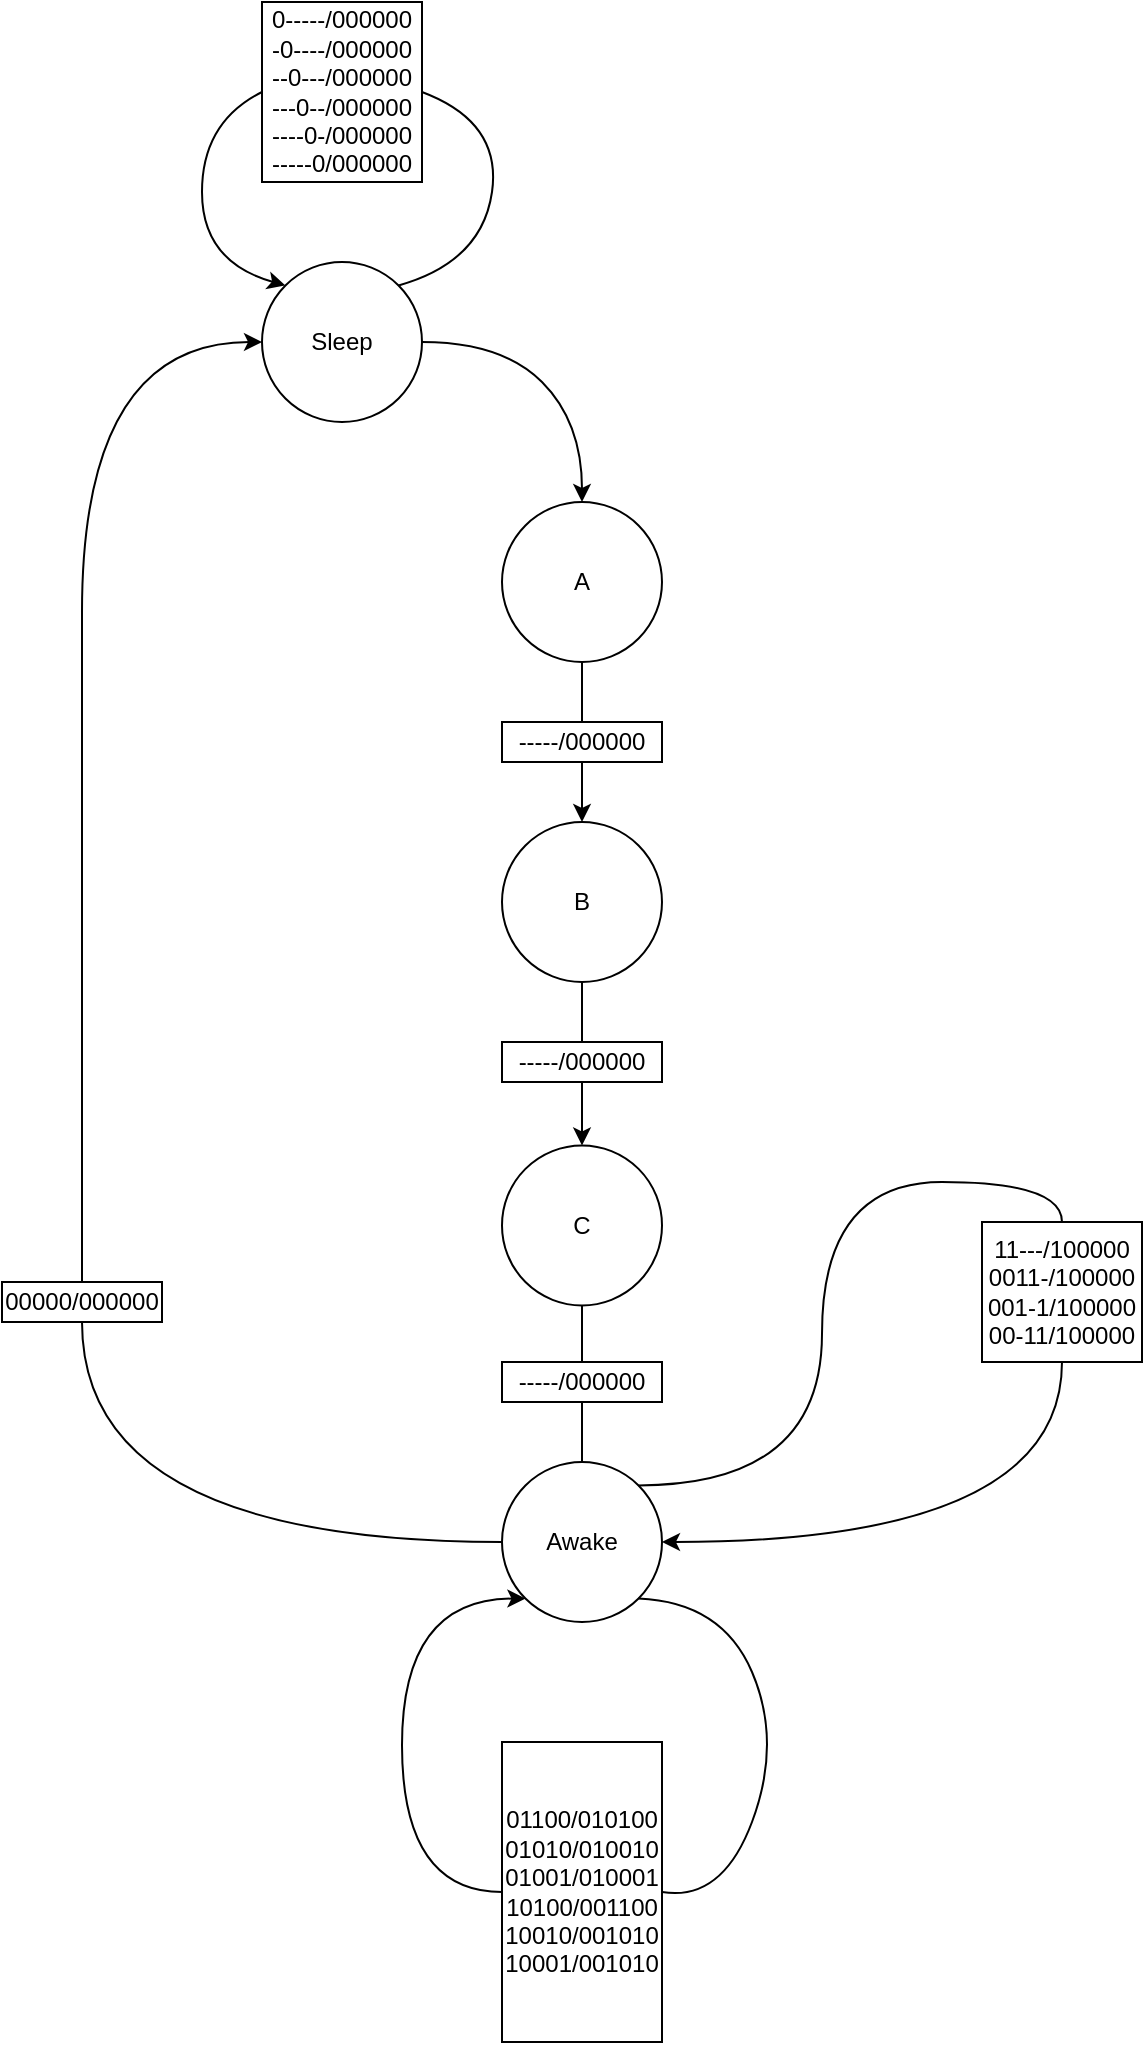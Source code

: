 <mxfile version="20.8.4" type="github">
  <diagram id="Pk3d-KVDzteVlHs0GUSo" name="Pagina-1">
    <mxGraphModel dx="984" dy="1074" grid="1" gridSize="10" guides="1" tooltips="1" connect="1" arrows="1" fold="1" page="1" pageScale="1" pageWidth="4681" pageHeight="3300" math="0" shadow="0">
      <root>
        <mxCell id="0" />
        <mxCell id="1" parent="0" />
        <mxCell id="AGJ-P0A6_amNQjo4aaS8-1" value="Sleep" style="ellipse;whiteSpace=wrap;html=1;" vertex="1" parent="1">
          <mxGeometry x="240" y="320" width="80" height="80" as="geometry" />
        </mxCell>
        <mxCell id="AGJ-P0A6_amNQjo4aaS8-3" value="" style="curved=1;endArrow=classic;html=1;rounded=0;exitX=0;exitY=0.5;exitDx=0;exitDy=0;entryX=0;entryY=0;entryDx=0;entryDy=0;startArrow=none;" edge="1" parent="1" source="AGJ-P0A6_amNQjo4aaS8-2" target="AGJ-P0A6_amNQjo4aaS8-1">
          <mxGeometry width="50" height="50" relative="1" as="geometry">
            <mxPoint x="350" y="410" as="sourcePoint" />
            <mxPoint x="400" y="360" as="targetPoint" />
            <Array as="points">
              <mxPoint x="210" y="250" />
              <mxPoint x="210" y="320" />
            </Array>
          </mxGeometry>
        </mxCell>
        <mxCell id="AGJ-P0A6_amNQjo4aaS8-15" style="edgeStyle=orthogonalEdgeStyle;rounded=0;orthogonalLoop=1;jettySize=auto;html=1;exitX=0.5;exitY=1;exitDx=0;exitDy=0;entryX=0.5;entryY=0;entryDx=0;entryDy=0;" edge="1" parent="1" source="AGJ-P0A6_amNQjo4aaS8-4" target="AGJ-P0A6_amNQjo4aaS8-5">
          <mxGeometry relative="1" as="geometry" />
        </mxCell>
        <mxCell id="AGJ-P0A6_amNQjo4aaS8-4" value="A" style="ellipse;whiteSpace=wrap;html=1;aspect=fixed;" vertex="1" parent="1">
          <mxGeometry x="360" y="440" width="80" height="80" as="geometry" />
        </mxCell>
        <mxCell id="AGJ-P0A6_amNQjo4aaS8-16" style="edgeStyle=orthogonalEdgeStyle;rounded=0;orthogonalLoop=1;jettySize=auto;html=1;exitX=0.5;exitY=1;exitDx=0;exitDy=0;entryX=0.5;entryY=0;entryDx=0;entryDy=0;" edge="1" parent="1" source="AGJ-P0A6_amNQjo4aaS8-5" target="AGJ-P0A6_amNQjo4aaS8-6">
          <mxGeometry relative="1" as="geometry" />
        </mxCell>
        <mxCell id="AGJ-P0A6_amNQjo4aaS8-5" value="B" style="ellipse;whiteSpace=wrap;html=1;aspect=fixed;" vertex="1" parent="1">
          <mxGeometry x="360" y="600" width="80" height="80" as="geometry" />
        </mxCell>
        <mxCell id="AGJ-P0A6_amNQjo4aaS8-19" style="edgeStyle=orthogonalEdgeStyle;rounded=0;orthogonalLoop=1;jettySize=auto;html=1;exitX=0.5;exitY=1;exitDx=0;exitDy=0;entryX=0.5;entryY=0;entryDx=0;entryDy=0;curved=1;startArrow=none;" edge="1" parent="1" source="AGJ-P0A6_amNQjo4aaS8-9" target="AGJ-P0A6_amNQjo4aaS8-14">
          <mxGeometry relative="1" as="geometry">
            <Array as="points">
              <mxPoint x="400" y="1020" />
            </Array>
          </mxGeometry>
        </mxCell>
        <mxCell id="AGJ-P0A6_amNQjo4aaS8-6" value="C" style="ellipse;whiteSpace=wrap;html=1;aspect=fixed;" vertex="1" parent="1">
          <mxGeometry x="360" y="761.72" width="80" height="80" as="geometry" />
        </mxCell>
        <mxCell id="AGJ-P0A6_amNQjo4aaS8-7" value="-----/000000" style="rounded=0;whiteSpace=wrap;html=1;" vertex="1" parent="1">
          <mxGeometry x="360" y="550" width="80" height="20" as="geometry" />
        </mxCell>
        <mxCell id="AGJ-P0A6_amNQjo4aaS8-8" value="-----/000000" style="rounded=0;whiteSpace=wrap;html=1;" vertex="1" parent="1">
          <mxGeometry x="360" y="710" width="80" height="20" as="geometry" />
        </mxCell>
        <mxCell id="AGJ-P0A6_amNQjo4aaS8-13" value="" style="curved=1;endArrow=classic;html=1;rounded=0;exitX=1;exitY=0.5;exitDx=0;exitDy=0;entryX=0.5;entryY=0;entryDx=0;entryDy=0;" edge="1" parent="1" source="AGJ-P0A6_amNQjo4aaS8-1" target="AGJ-P0A6_amNQjo4aaS8-4">
          <mxGeometry width="50" height="50" relative="1" as="geometry">
            <mxPoint x="520" y="670" as="sourcePoint" />
            <mxPoint x="570" y="620" as="targetPoint" />
            <Array as="points">
              <mxPoint x="360" y="360" />
              <mxPoint x="400" y="400" />
            </Array>
          </mxGeometry>
        </mxCell>
        <mxCell id="AGJ-P0A6_amNQjo4aaS8-22" style="edgeStyle=orthogonalEdgeStyle;curved=1;rounded=0;orthogonalLoop=1;jettySize=auto;html=1;exitX=0.5;exitY=0;exitDx=0;exitDy=0;entryX=0;entryY=0.5;entryDx=0;entryDy=0;startArrow=none;" edge="1" parent="1" source="AGJ-P0A6_amNQjo4aaS8-24" target="AGJ-P0A6_amNQjo4aaS8-1">
          <mxGeometry relative="1" as="geometry">
            <Array as="points">
              <mxPoint x="150" y="630" />
              <mxPoint x="150" y="360" />
            </Array>
          </mxGeometry>
        </mxCell>
        <mxCell id="AGJ-P0A6_amNQjo4aaS8-14" value="Awake" style="ellipse;whiteSpace=wrap;html=1;" vertex="1" parent="1">
          <mxGeometry x="360" y="920" width="80" height="80" as="geometry" />
        </mxCell>
        <mxCell id="AGJ-P0A6_amNQjo4aaS8-21" value="" style="edgeStyle=orthogonalEdgeStyle;rounded=0;orthogonalLoop=1;jettySize=auto;html=1;exitX=0.5;exitY=1;exitDx=0;exitDy=0;entryX=0.5;entryY=0;entryDx=0;entryDy=0;curved=1;endArrow=none;" edge="1" parent="1" source="AGJ-P0A6_amNQjo4aaS8-6" target="AGJ-P0A6_amNQjo4aaS8-9">
          <mxGeometry relative="1" as="geometry">
            <mxPoint x="400" y="841.72" as="sourcePoint" />
            <mxPoint x="320" y="960" as="targetPoint" />
          </mxGeometry>
        </mxCell>
        <mxCell id="AGJ-P0A6_amNQjo4aaS8-9" value="-----/000000" style="rounded=0;whiteSpace=wrap;html=1;" vertex="1" parent="1">
          <mxGeometry x="360" y="870" width="80" height="20" as="geometry" />
        </mxCell>
        <mxCell id="AGJ-P0A6_amNQjo4aaS8-25" value="" style="edgeStyle=orthogonalEdgeStyle;curved=1;rounded=0;orthogonalLoop=1;jettySize=auto;html=1;exitX=0;exitY=0.5;exitDx=0;exitDy=0;entryX=0.5;entryY=1;entryDx=0;entryDy=0;endArrow=none;" edge="1" parent="1" source="AGJ-P0A6_amNQjo4aaS8-14" target="AGJ-P0A6_amNQjo4aaS8-24">
          <mxGeometry relative="1" as="geometry">
            <mxPoint x="240" y="960" as="sourcePoint" />
            <mxPoint x="240" y="360" as="targetPoint" />
            <Array as="points">
              <mxPoint x="150" y="960" />
            </Array>
          </mxGeometry>
        </mxCell>
        <mxCell id="AGJ-P0A6_amNQjo4aaS8-24" value="00000/000000" style="rounded=0;whiteSpace=wrap;html=1;" vertex="1" parent="1">
          <mxGeometry x="110" y="830" width="80" height="20" as="geometry" />
        </mxCell>
        <mxCell id="AGJ-P0A6_amNQjo4aaS8-26" value="" style="curved=1;endArrow=none;html=1;rounded=0;exitX=1;exitY=0;exitDx=0;exitDy=0;entryX=1;entryY=0.5;entryDx=0;entryDy=0;" edge="1" parent="1" source="AGJ-P0A6_amNQjo4aaS8-1" target="AGJ-P0A6_amNQjo4aaS8-2">
          <mxGeometry width="50" height="50" relative="1" as="geometry">
            <mxPoint x="316.56" y="340.56" as="sourcePoint" />
            <mxPoint x="251.716" y="331.716" as="targetPoint" />
            <Array as="points">
              <mxPoint x="350" y="320" />
              <mxPoint x="360" y="250" />
            </Array>
          </mxGeometry>
        </mxCell>
        <mxCell id="AGJ-P0A6_amNQjo4aaS8-2" value="0-----/000000&lt;br&gt;-0----/000000&lt;br&gt;--0---/000000&lt;br&gt;---0--/000000&lt;br&gt;----0-/000000&lt;br&gt;-----0/000000" style="rounded=0;whiteSpace=wrap;html=1;" vertex="1" parent="1">
          <mxGeometry x="240" y="190" width="80" height="90" as="geometry" />
        </mxCell>
        <mxCell id="AGJ-P0A6_amNQjo4aaS8-29" style="edgeStyle=orthogonalEdgeStyle;curved=1;rounded=0;orthogonalLoop=1;jettySize=auto;html=1;exitX=0.5;exitY=1;exitDx=0;exitDy=0;entryX=1;entryY=0.5;entryDx=0;entryDy=0;startArrow=none;" edge="1" parent="1" source="AGJ-P0A6_amNQjo4aaS8-39" target="AGJ-P0A6_amNQjo4aaS8-14">
          <mxGeometry relative="1" as="geometry" />
        </mxCell>
        <mxCell id="AGJ-P0A6_amNQjo4aaS8-37" value="" style="curved=1;endArrow=none;html=1;rounded=0;exitX=1;exitY=1;exitDx=0;exitDy=0;entryX=1;entryY=0.5;entryDx=0;entryDy=0;" edge="1" parent="1" source="AGJ-P0A6_amNQjo4aaS8-14" target="AGJ-P0A6_amNQjo4aaS8-32">
          <mxGeometry width="50" height="50" relative="1" as="geometry">
            <mxPoint x="428.284" y="988.284" as="sourcePoint" />
            <mxPoint x="371.716" y="988.284" as="targetPoint" />
            <Array as="points">
              <mxPoint x="470" y="990" />
              <mxPoint x="500" y="1060" />
              <mxPoint x="470" y="1140" />
            </Array>
          </mxGeometry>
        </mxCell>
        <mxCell id="AGJ-P0A6_amNQjo4aaS8-38" style="edgeStyle=orthogonalEdgeStyle;rounded=0;orthogonalLoop=1;jettySize=auto;html=1;exitX=0;exitY=0.5;exitDx=0;exitDy=0;entryX=0;entryY=1;entryDx=0;entryDy=0;elbow=vertical;curved=1;" edge="1" parent="1" source="AGJ-P0A6_amNQjo4aaS8-32" target="AGJ-P0A6_amNQjo4aaS8-14">
          <mxGeometry relative="1" as="geometry">
            <Array as="points">
              <mxPoint x="310" y="1135" />
              <mxPoint x="310" y="988" />
            </Array>
          </mxGeometry>
        </mxCell>
        <mxCell id="AGJ-P0A6_amNQjo4aaS8-32" value="01100/010100&lt;br&gt;01010/010010&lt;br&gt;01001/010001&lt;br&gt;10100/001100&lt;br&gt;10010/001010&lt;br&gt;10001/001010" style="rounded=0;whiteSpace=wrap;html=1;" vertex="1" parent="1">
          <mxGeometry x="360" y="1060" width="80" height="150" as="geometry" />
        </mxCell>
        <mxCell id="AGJ-P0A6_amNQjo4aaS8-40" value="" style="edgeStyle=orthogonalEdgeStyle;curved=1;rounded=0;orthogonalLoop=1;jettySize=auto;html=1;exitX=1;exitY=0;exitDx=0;exitDy=0;entryX=0.5;entryY=0;entryDx=0;entryDy=0;endArrow=none;" edge="1" parent="1" source="AGJ-P0A6_amNQjo4aaS8-14" target="AGJ-P0A6_amNQjo4aaS8-39">
          <mxGeometry relative="1" as="geometry">
            <mxPoint x="428.284" y="931.716" as="sourcePoint" />
            <mxPoint x="440.0" y="960" as="targetPoint" />
            <Array as="points" />
          </mxGeometry>
        </mxCell>
        <mxCell id="AGJ-P0A6_amNQjo4aaS8-39" value="11---/100000&lt;br&gt;0011-/100000&lt;br&gt;001-1/100000&lt;br&gt;00-11/100000" style="rounded=0;whiteSpace=wrap;html=1;" vertex="1" parent="1">
          <mxGeometry x="600" y="800" width="80" height="70" as="geometry" />
        </mxCell>
      </root>
    </mxGraphModel>
  </diagram>
</mxfile>
